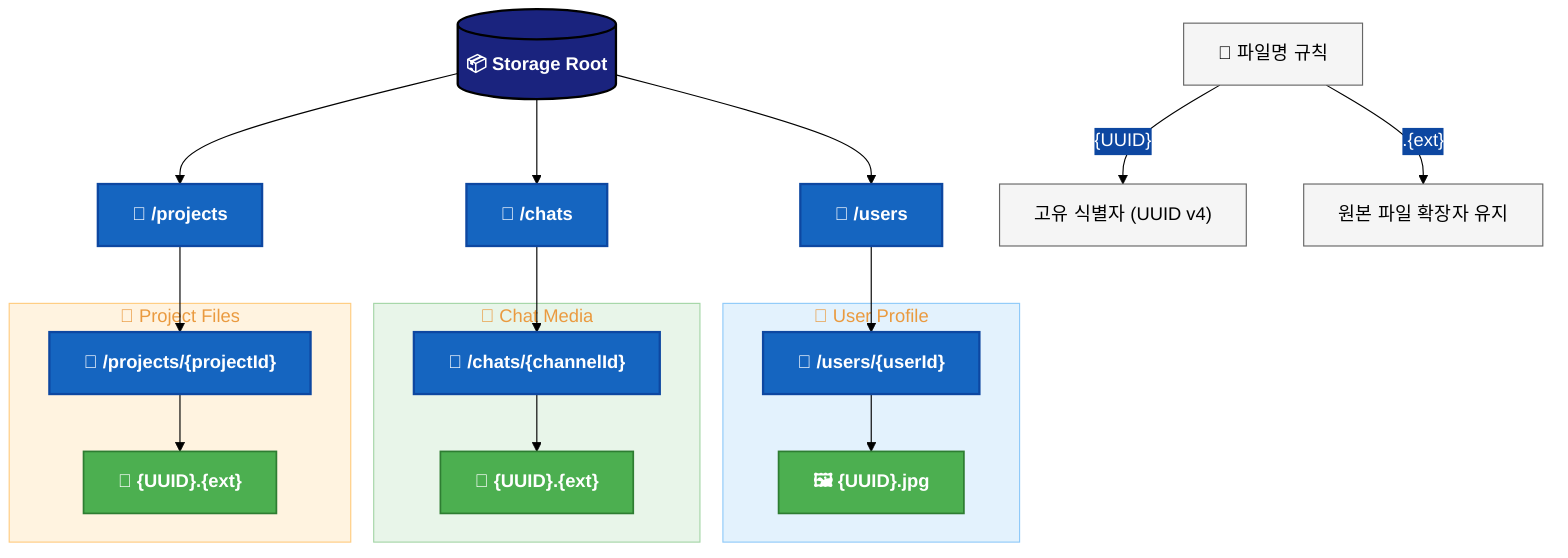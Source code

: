 %%{init: {'theme': 'base', 'themeVariables': { 'primaryColor': '#1a237e', 'primaryTextColor': '#ffffff', 'primaryBorderColor': '#000000', 'lineColor': '#000000', 'secondaryColor': '#0d47a1', 'tertiaryColor': '#1565c0'}}}%%
graph TD
    %% Style settings for better visibility
    classDef default fill:#f5f5f5,stroke:#333,stroke-width:2px,color:#000,font-weight:bold
    classDef folder fill:#1565c0,stroke:#0d47a1,stroke-width:2px,color:#fff,font-weight:bold
    classDef file fill:#4caf50,stroke:#2e7d32,stroke-width:1.5px,color:#fff
    classDef note fill:#f5f5f5,stroke:#666,stroke-width:1px,color:#000,font-weight:normal
    
    %% Storage Structure
    Storage[("📦 Storage Root")]
    
    %% Main Directories
    Users["📂 /users"]
    Chats["📂 /chats"]
    Projects["📂 /projects"]
    
    %% Connect to Storage
    Storage --> Users
    Storage --> Chats
    Storage --> Projects
    
    %% User Profile Structure
    subgraph UserProfile["👤 User Profile"]
        User1["📁 /users/{userId}"]
        ProfileImg["🖼️ {UUID}.jpg"]
        
        User1 --> ProfileImg
    end
    
    %% Chat Media Structure
    subgraph ChatMedia["💬 Chat Media"]
        Chat1["📁 /chats/{channelId}"]
        ChatFile1["📄 {UUID}.{ext}"]
        
        Chat1 --> ChatFile1
    end
    
    %% Project Files Structure
    subgraph ProjectFiles["📂 Project Files"]
        Project1["📁 /projects/{projectId}"]
        ProjFile1["📄 {UUID}.{ext}"]
        
        Project1 --> ProjFile1
    end
    
    %% Connect to main directories
    Users --> User1
    Chats --> Chat1
    Projects --> Project1
    
    %% Apply styles
    class Users,Chats,Projects,User1,Chat1,Project1 folder
    class ProfileImg,ChatFile1,ProjFile1 file
    
    %% Naming Convention
    Naming["📝 파일명 규칙"]
    Naming:::note
    Naming --> |"{UUID}"| UUID["고유 식별자 (UUID v4)"]
    Naming --> |".{ext}"| Ext["원본 파일 확장자 유지"]
    
    class UUID,Ext note
    
    %% Add some visual separation
    style Storage fill:#1a237e,stroke:#000,color:#fff,stroke-width:2px
    style UserProfile fill:#e3f2fd,stroke:#90caf9,stroke-width:1px
    style ChatMedia fill:#e8f5e9,stroke:#a5d6a7,stroke-width:1px
    style ProjectFiles fill:#fff3e0,stroke:#ffcc80,stroke-width:1px